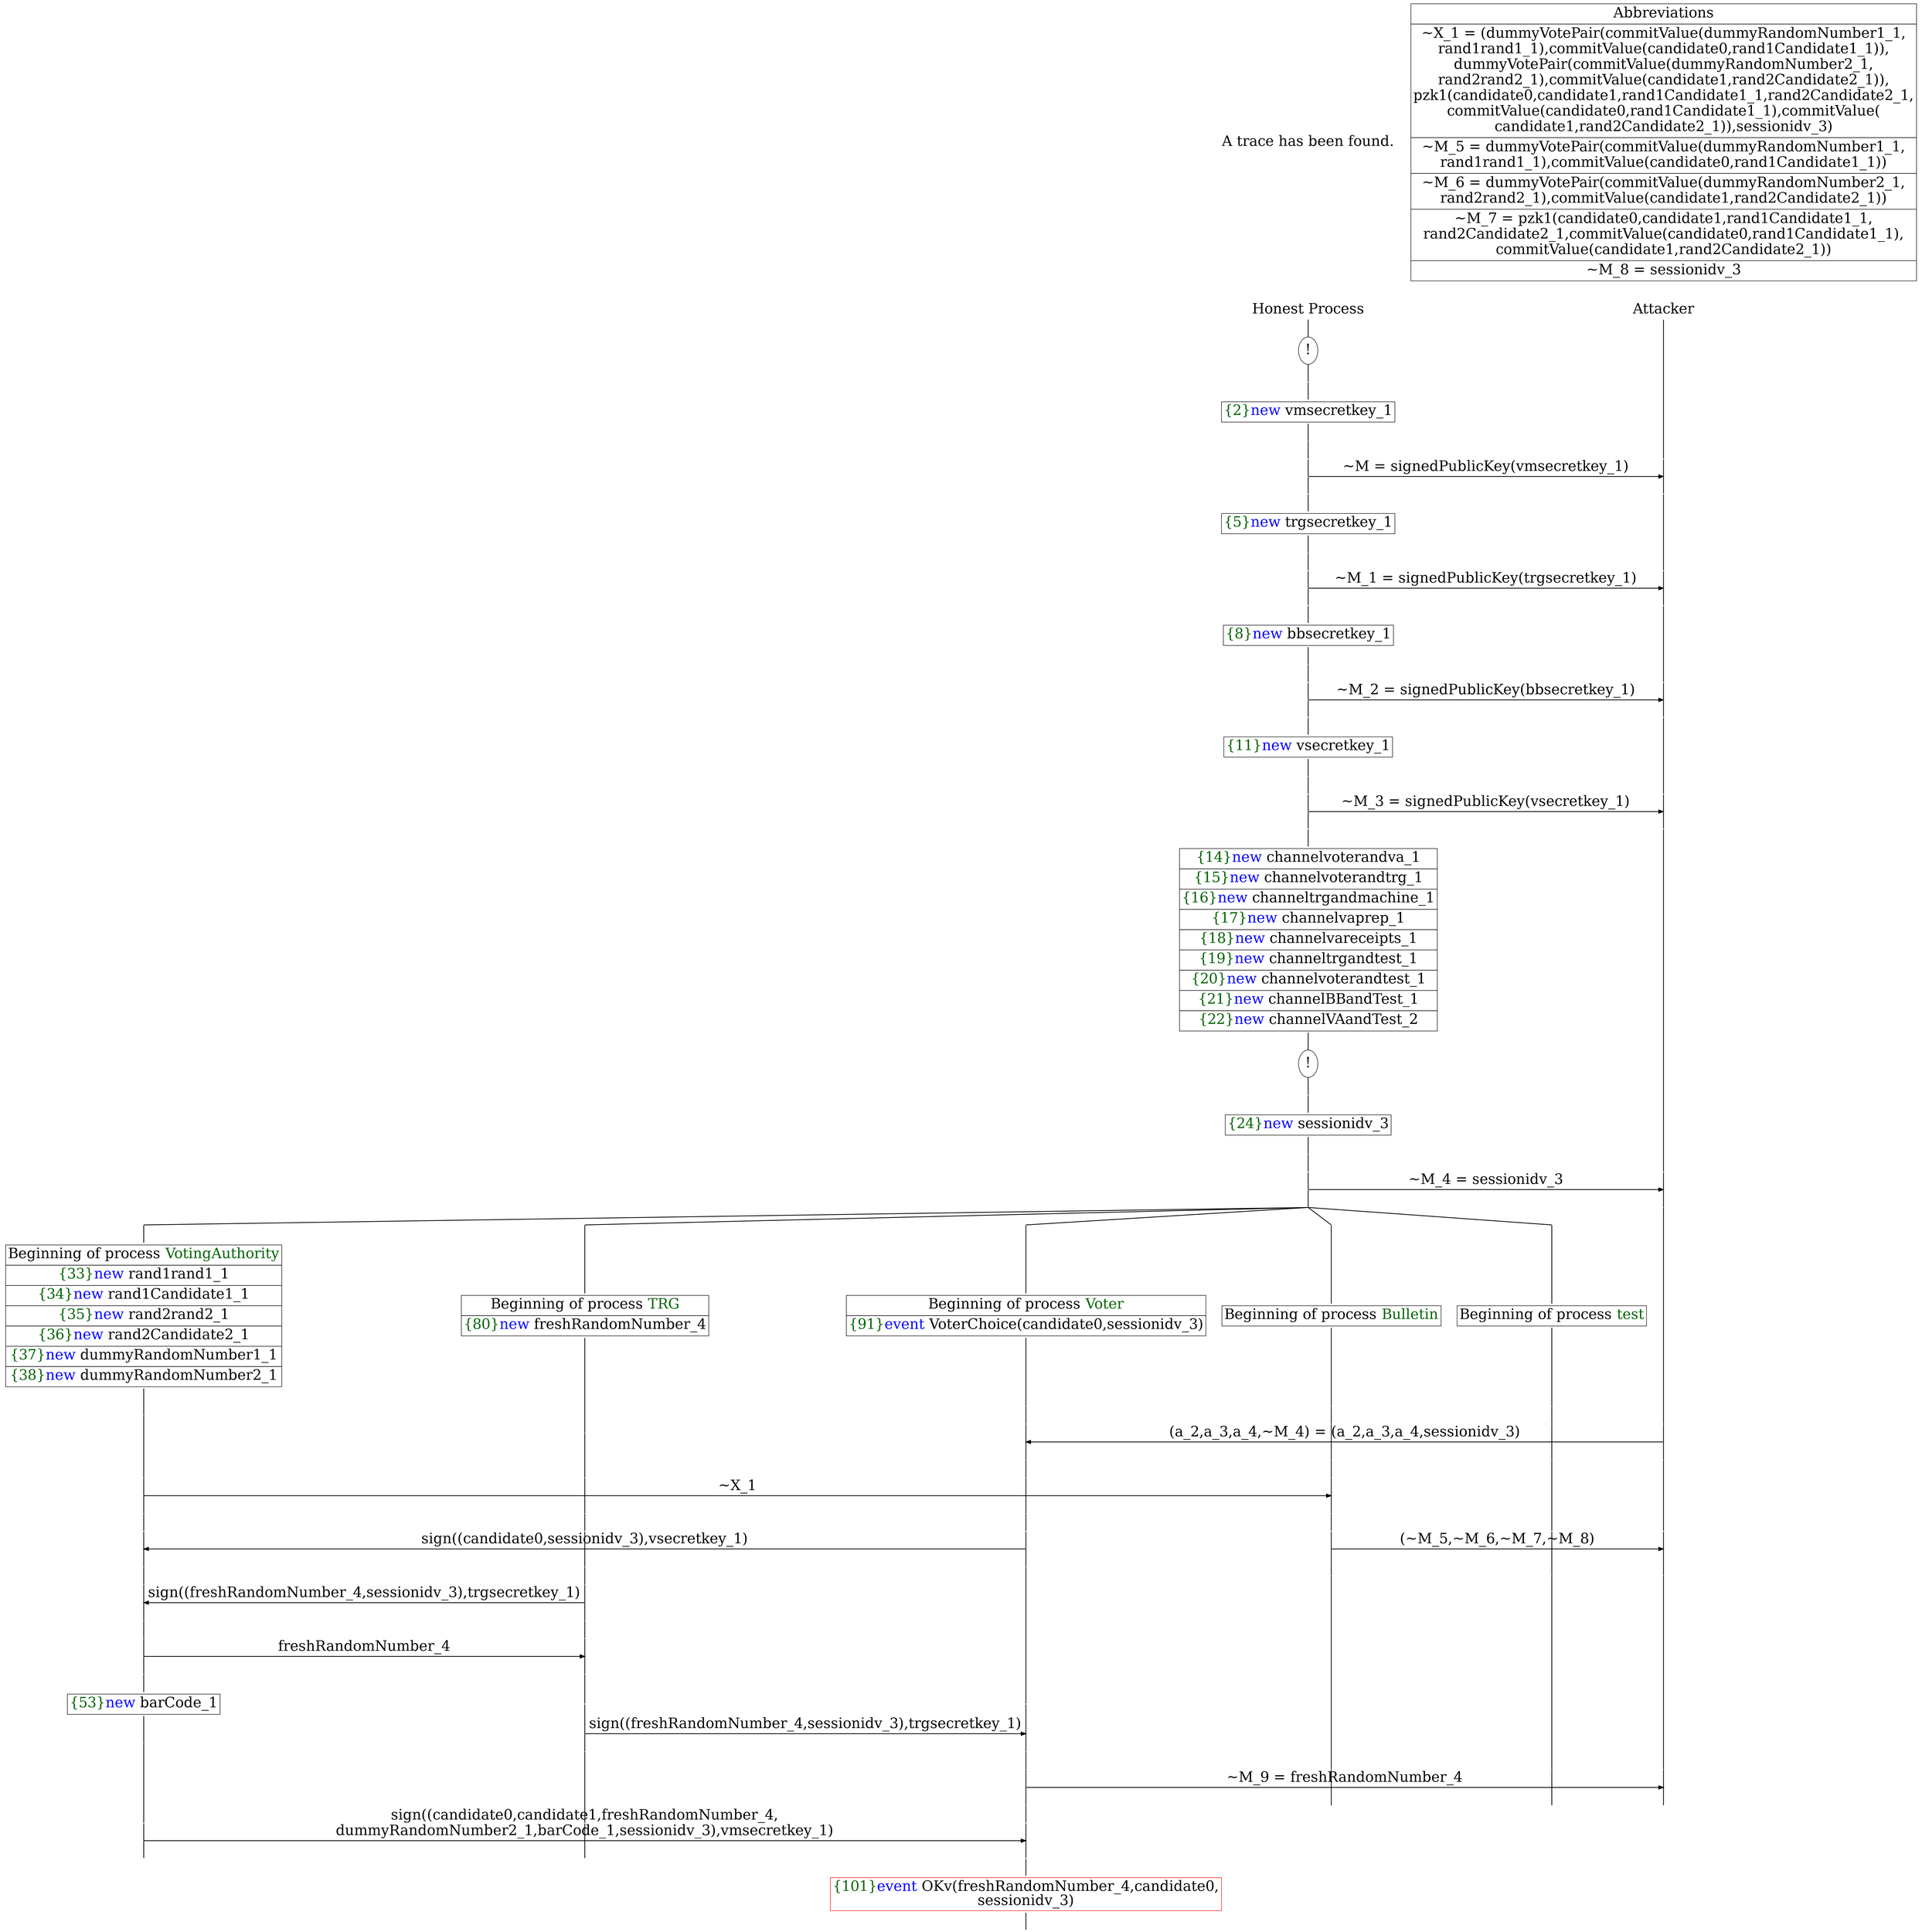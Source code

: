 digraph {
graph [ordering = out]
edge [arrowhead = none, penwidth = 1.6, fontsize = 30]
node [shape = point, width = 0, height = 0, fontsize = 30]
Trace [label = <A trace has been found.<br/>
>, shape = plaintext]
P0__0 [label = "Honest Process", shape = plaintext]
P__0 [label = "Attacker", shape = plaintext]
Trace -> P0__0 [label = "", style = invisible, weight = 100]{rank = same; P0__0 P__0}
P0__0 -> P0__1 [label = <>, weight = 100]
P0__1 [label = "!", shape = ellipse]
P0_0__1 [label = "", fixedsize = false, width = 0, height = 0, shape = none]
P0__1 -> P0_0__1 [label = <>, weight = 100]
P0_0__1 -> P0_0__2 [label = <>, weight = 100]
P0_0__2 [shape = plaintext, label = <<TABLE BORDER="0" CELLBORDER="1" CELLSPACING="0" CELLPADDING="4"> <TR><TD><FONT COLOR="darkgreen">{2}</FONT><FONT COLOR="blue">new </FONT>vmsecretkey_1</TD></TR></TABLE>>]
P0_0__2 -> P0_0__3 [label = <>, weight = 100]
P0_0__3 -> P0_0__4 [label = <>, weight = 100]
P__0 -> P__1 [label = <>, weight = 100]
{rank = same; P__1 P0_0__4}
P0_0__4 -> P0_0__5 [label = <>, weight = 100]
P__1 -> P__2 [label = <>, weight = 100]
{rank = same; P__2 P0_0__5}
P0_0__5 -> P__2 [label = <~M = signedPublicKey(vmsecretkey_1)>, arrowhead = normal]
P0_0__5 -> P0_0__6 [label = <>, weight = 100]
P__2 -> P__3 [label = <>, weight = 100]
{rank = same; P__3 P0_0__6}
P0_0__6 -> P0_0__7 [label = <>, weight = 100]
P0_0__7 [shape = plaintext, label = <<TABLE BORDER="0" CELLBORDER="1" CELLSPACING="0" CELLPADDING="4"> <TR><TD><FONT COLOR="darkgreen">{5}</FONT><FONT COLOR="blue">new </FONT>trgsecretkey_1</TD></TR></TABLE>>]
P0_0__7 -> P0_0__8 [label = <>, weight = 100]
P0_0__8 -> P0_0__9 [label = <>, weight = 100]
P__3 -> P__4 [label = <>, weight = 100]
{rank = same; P__4 P0_0__9}
P0_0__9 -> P0_0__10 [label = <>, weight = 100]
P__4 -> P__5 [label = <>, weight = 100]
{rank = same; P__5 P0_0__10}
P0_0__10 -> P__5 [label = <~M_1 = signedPublicKey(trgsecretkey_1)>, arrowhead = normal]
P0_0__10 -> P0_0__11 [label = <>, weight = 100]
P__5 -> P__6 [label = <>, weight = 100]
{rank = same; P__6 P0_0__11}
P0_0__11 -> P0_0__12 [label = <>, weight = 100]
P0_0__12 [shape = plaintext, label = <<TABLE BORDER="0" CELLBORDER="1" CELLSPACING="0" CELLPADDING="4"> <TR><TD><FONT COLOR="darkgreen">{8}</FONT><FONT COLOR="blue">new </FONT>bbsecretkey_1</TD></TR></TABLE>>]
P0_0__12 -> P0_0__13 [label = <>, weight = 100]
P0_0__13 -> P0_0__14 [label = <>, weight = 100]
P__6 -> P__7 [label = <>, weight = 100]
{rank = same; P__7 P0_0__14}
P0_0__14 -> P0_0__15 [label = <>, weight = 100]
P__7 -> P__8 [label = <>, weight = 100]
{rank = same; P__8 P0_0__15}
P0_0__15 -> P__8 [label = <~M_2 = signedPublicKey(bbsecretkey_1)>, arrowhead = normal]
P0_0__15 -> P0_0__16 [label = <>, weight = 100]
P__8 -> P__9 [label = <>, weight = 100]
{rank = same; P__9 P0_0__16}
P0_0__16 -> P0_0__17 [label = <>, weight = 100]
P0_0__17 [shape = plaintext, label = <<TABLE BORDER="0" CELLBORDER="1" CELLSPACING="0" CELLPADDING="4"> <TR><TD><FONT COLOR="darkgreen">{11}</FONT><FONT COLOR="blue">new </FONT>vsecretkey_1</TD></TR></TABLE>>]
P0_0__17 -> P0_0__18 [label = <>, weight = 100]
P0_0__18 -> P0_0__19 [label = <>, weight = 100]
P__9 -> P__10 [label = <>, weight = 100]
{rank = same; P__10 P0_0__19}
P0_0__19 -> P0_0__20 [label = <>, weight = 100]
P__10 -> P__11 [label = <>, weight = 100]
{rank = same; P__11 P0_0__20}
P0_0__20 -> P__11 [label = <~M_3 = signedPublicKey(vsecretkey_1)>, arrowhead = normal]
P0_0__20 -> P0_0__21 [label = <>, weight = 100]
P__11 -> P__12 [label = <>, weight = 100]
{rank = same; P__12 P0_0__21}
P0_0__21 -> P0_0__22 [label = <>, weight = 100]
P0_0__22 [shape = plaintext, label = <<TABLE BORDER="0" CELLBORDER="1" CELLSPACING="0" CELLPADDING="4"> <TR><TD><FONT COLOR="darkgreen">{14}</FONT><FONT COLOR="blue">new </FONT>channelvoterandva_1</TD></TR><TR><TD><FONT COLOR="darkgreen">{15}</FONT><FONT COLOR="blue">new </FONT>channelvoterandtrg_1</TD></TR><TR><TD><FONT COLOR="darkgreen">{16}</FONT><FONT COLOR="blue">new </FONT>channeltrgandmachine_1</TD></TR><TR><TD><FONT COLOR="darkgreen">{17}</FONT><FONT COLOR="blue">new </FONT>channelvaprep_1</TD></TR><TR><TD><FONT COLOR="darkgreen">{18}</FONT><FONT COLOR="blue">new </FONT>channelvareceipts_1</TD></TR><TR><TD><FONT COLOR="darkgreen">{19}</FONT><FONT COLOR="blue">new </FONT>channeltrgandtest_1</TD></TR><TR><TD><FONT COLOR="darkgreen">{20}</FONT><FONT COLOR="blue">new </FONT>channelvoterandtest_1</TD></TR><TR><TD><FONT COLOR="darkgreen">{21}</FONT><FONT COLOR="blue">new </FONT>channelBBandTest_1</TD></TR><TR><TD><FONT COLOR="darkgreen">{22}</FONT><FONT COLOR="blue">new </FONT>channelVAandTest_2</TD></TR></TABLE>>]
P0_0__22 -> P0_0__23 [label = <>, weight = 100]
P0_0__23 [label = "!", shape = ellipse]
P0_0_0__23 [label = "", fixedsize = false, width = 0, height = 0, shape = none]
P0_0__23 -> P0_0_0__23 [label = <>, weight = 100]
P0_0_0__23 -> P0_0_0__24 [label = <>, weight = 100]
P0_0_0__24 [shape = plaintext, label = <<TABLE BORDER="0" CELLBORDER="1" CELLSPACING="0" CELLPADDING="4"> <TR><TD><FONT COLOR="darkgreen">{24}</FONT><FONT COLOR="blue">new </FONT>sessionidv_3</TD></TR></TABLE>>]
P0_0_0__24 -> P0_0_0__25 [label = <>, weight = 100]
P0_0_0__25 -> P0_0_0__26 [label = <>, weight = 100]
P__12 -> P__13 [label = <>, weight = 100]
{rank = same; P__13 P0_0_0__26}
P0_0_0__26 -> P0_0_0__27 [label = <>, weight = 100]
P__13 -> P__14 [label = <>, weight = 100]
{rank = same; P__14 P0_0_0__27}
P0_0_0__27 -> P__14 [label = <~M_4 = sessionidv_3>, arrowhead = normal]
P0_0_0__27 -> P0_0_0__28 [label = <>, weight = 100]
P__14 -> P__15 [label = <>, weight = 100]
{rank = same; P__15 P0_0_0__28}
/*RPar */
P0_0_0__28 -> P0_0_0_4__28 [label = <>]
P0_0_0__28 -> P0_0_0_3__28 [label = <>]
P0_0_0__28 -> P0_0_0_2__28 [label = <>]
P0_0_0__28 -> P0_0_0_1__28 [label = <>]
P0_0_0__28 -> P0_0_0_0__28 [label = <>]
P0_0_0__28 [label = "", fixedsize = false, width = 0, height = 0, shape = none]
{rank = same; P0_0_0_0__28 P0_0_0_1__28 P0_0_0_2__28 P0_0_0_3__28 P0_0_0_4__28}
P0_0_0_0__28 -> P0_0_0_0__29 [label = <>, weight = 100]
P0_0_0_0__29 [shape = plaintext, label = <<TABLE BORDER="0" CELLBORDER="1" CELLSPACING="0" CELLPADDING="4"> <TR><TD>Beginning of process <FONT COLOR="darkgreen">test</FONT></TD></TR></TABLE>>]
P0_0_0_0__29 -> P0_0_0_0__30 [label = <>, weight = 100]
P0_0_0_1__28 -> P0_0_0_1__29 [label = <>, weight = 100]
P0_0_0_1__29 [shape = plaintext, label = <<TABLE BORDER="0" CELLBORDER="1" CELLSPACING="0" CELLPADDING="4"> <TR><TD>Beginning of process <FONT COLOR="darkgreen">Bulletin</FONT></TD></TR></TABLE>>]
P0_0_0_1__29 -> P0_0_0_1__30 [label = <>, weight = 100]
P0_0_0_2__28 -> P0_0_0_2__29 [label = <>, weight = 100]
P0_0_0_2__29 [shape = plaintext, label = <<TABLE BORDER="0" CELLBORDER="1" CELLSPACING="0" CELLPADDING="4"> <TR><TD>Beginning of process <FONT COLOR="darkgreen">Voter</FONT></TD></TR><TR><TD><FONT COLOR="darkgreen">{91}</FONT><FONT COLOR="blue">event</FONT> VoterChoice(candidate0,sessionidv_3)<br/>
</TD></TR></TABLE>>]
P0_0_0_2__29 -> P0_0_0_2__30 [label = <>, weight = 100]
P0_0_0_3__28 -> P0_0_0_3__29 [label = <>, weight = 100]
P0_0_0_3__29 [shape = plaintext, label = <<TABLE BORDER="0" CELLBORDER="1" CELLSPACING="0" CELLPADDING="4"> <TR><TD>Beginning of process <FONT COLOR="darkgreen">TRG</FONT></TD></TR><TR><TD><FONT COLOR="darkgreen">{80}</FONT><FONT COLOR="blue">new </FONT>freshRandomNumber_4</TD></TR></TABLE>>]
P0_0_0_3__29 -> P0_0_0_3__30 [label = <>, weight = 100]
P0_0_0_4__28 -> P0_0_0_4__29 [label = <>, weight = 100]
P0_0_0_4__29 [shape = plaintext, label = <<TABLE BORDER="0" CELLBORDER="1" CELLSPACING="0" CELLPADDING="4"> <TR><TD>Beginning of process <FONT COLOR="darkgreen">VotingAuthority</FONT></TD></TR><TR><TD><FONT COLOR="darkgreen">{33}</FONT><FONT COLOR="blue">new </FONT>rand1rand1_1</TD></TR><TR><TD><FONT COLOR="darkgreen">{34}</FONT><FONT COLOR="blue">new </FONT>rand1Candidate1_1</TD></TR><TR><TD><FONT COLOR="darkgreen">{35}</FONT><FONT COLOR="blue">new </FONT>rand2rand2_1</TD></TR><TR><TD><FONT COLOR="darkgreen">{36}</FONT><FONT COLOR="blue">new </FONT>rand2Candidate2_1</TD></TR><TR><TD><FONT COLOR="darkgreen">{37}</FONT><FONT COLOR="blue">new </FONT>dummyRandomNumber1_1</TD></TR><TR><TD><FONT COLOR="darkgreen">{38}</FONT><FONT COLOR="blue">new </FONT>dummyRandomNumber2_1</TD></TR></TABLE>>]
P0_0_0_4__29 -> P0_0_0_4__30 [label = <>, weight = 100]
P0_0_0_2__30 -> P0_0_0_2__31 [label = <>, weight = 100]
P0_0_0_1__30 -> P0_0_0_1__31 [label = <>, weight = 100]
P0_0_0_0__30 -> P0_0_0_0__31 [label = <>, weight = 100]
P__15 -> P__16 [label = <>, weight = 100]
{rank = same; P__16 P0_0_0_0__31 P0_0_0_1__31 P0_0_0_2__31}
P0_0_0_2__31 -> P0_0_0_2__32 [label = <>, weight = 100]
P__16 -> P__17 [label = <>, weight = 100]
{rank = same; P__17 P0_0_0_2__32}
P0_0_0_2__32 -> P__17 [label = <(a_2,a_3,a_4,~M_4) = (a_2,a_3,a_4,sessionidv_3)>, dir = back, arrowhead = normal]
P0_0_0_2__32 -> P0_0_0_2__33 [label = <>, weight = 100]
P0_0_0_1__31 -> P0_0_0_1__32 [label = <>, weight = 100]
P0_0_0_0__31 -> P0_0_0_0__32 [label = <>, weight = 100]
P__17 -> P__18 [label = <>, weight = 100]
{rank = same; P__18 P0_0_0_0__32 P0_0_0_1__32 P0_0_0_2__33}
P0_0_0_4__30 -> P0_0_0_4__31 [label = <>, weight = 100]
P0_0_0_3__30 -> P0_0_0_3__31 [label = <>, weight = 100]
P0_0_0_2__33 -> P0_0_0_2__34 [label = <>, weight = 100]
P0_0_0_1__32 -> P0_0_0_1__33 [label = <>, weight = 100]
{rank = same; P0_0_0_1__33 P0_0_0_2__34 P0_0_0_3__31 P0_0_0_4__31}
P0_0_0_4__31 -> P0_0_0_4__32 [label = <>, weight = 100]
P0_0_0_1__33 -> P0_0_0_1__34 [label = <>, weight = 100]
{rank = same; P0_0_0_1__34 P0_0_0_4__32}
P0_0_0_4__32 -> P0_0_0_1__34 [label = <~X_1>, arrowhead = normal]
P0_0_0_4__32 -> P0_0_0_4__33 [label = <>, weight = 100]
P0_0_0_3__31 -> P0_0_0_3__32 [label = <>, weight = 100]
P0_0_0_2__34 -> P0_0_0_2__35 [label = <>, weight = 100]
P0_0_0_1__34 -> P0_0_0_1__35 [label = <>, weight = 100]
{rank = same; P0_0_0_1__35 P0_0_0_2__35 P0_0_0_3__32 P0_0_0_4__33}
P0_0_0_1__35 -> P0_0_0_1__36 [label = <>, weight = 100]
P0_0_0_0__32 -> P0_0_0_0__33 [label = <>, weight = 100]
P__18 -> P__19 [label = <>, weight = 100]
{rank = same; P__19 P0_0_0_0__33 P0_0_0_1__36}
P0_0_0_1__36 -> P0_0_0_1__37 [label = <>, weight = 100]
P__19 -> P__20 [label = <>, weight = 100]
{rank = same; P__20 P0_0_0_1__37}
P0_0_0_1__37 -> P__20 [label = <(~M_5,~M_6,~M_7,~M_8)>, arrowhead = normal]
P0_0_0_1__37 -> P0_0_0_1__38 [label = <>, weight = 100]
P0_0_0_0__33 -> P0_0_0_0__34 [label = <>, weight = 100]
P__20 -> P__21 [label = <>, weight = 100]
{rank = same; P__21 P0_0_0_0__34 P0_0_0_1__38}
P0_0_0_4__33 -> P0_0_0_4__34 [label = <>, weight = 100]
P0_0_0_3__32 -> P0_0_0_3__33 [label = <>, weight = 100]
P0_0_0_2__35 -> P0_0_0_2__36 [label = <>, weight = 100]
{rank = same; P0_0_0_2__36 P0_0_0_3__33 P0_0_0_4__34}
P0_0_0_4__34 -> P0_0_0_4__35 [label = <>, weight = 100]
P0_0_0_2__36 -> P0_0_0_2__37 [label = <>, weight = 100]
{rank = same; P0_0_0_2__37 P0_0_0_4__35}
P0_0_0_4__35 -> P0_0_0_2__37 [label = <sign((candidate0,sessionidv_3),vsecretkey_1)>, dir = back, arrowhead = normal]
P0_0_0_4__35 -> P0_0_0_4__36 [label = <>, weight = 100]
P0_0_0_3__33 -> P0_0_0_3__34 [label = <>, weight = 100]
P0_0_0_2__37 -> P0_0_0_2__38 [label = <>, weight = 100]
{rank = same; P0_0_0_2__38 P0_0_0_3__34 P0_0_0_4__36}
P0_0_0_4__36 -> P0_0_0_4__37 [label = <>, weight = 100]
P0_0_0_3__34 -> P0_0_0_3__35 [label = <>, weight = 100]
{rank = same; P0_0_0_3__35 P0_0_0_4__37}
P0_0_0_4__37 -> P0_0_0_4__38 [label = <>, weight = 100]
P0_0_0_3__35 -> P0_0_0_3__36 [label = <>, weight = 100]
{rank = same; P0_0_0_3__36 P0_0_0_4__38}
P0_0_0_4__38 -> P0_0_0_3__36 [label = <sign((freshRandomNumber_4,sessionidv_3),trgsecretkey_1)>, dir = back, arrowhead = normal]
P0_0_0_4__38 -> P0_0_0_4__39 [label = <>, weight = 100]
P0_0_0_3__36 -> P0_0_0_3__37 [label = <>, weight = 100]
{rank = same; P0_0_0_3__37 P0_0_0_4__39}
P0_0_0_4__39 -> P0_0_0_4__40 [label = <>, weight = 100]
P0_0_0_3__37 -> P0_0_0_3__38 [label = <>, weight = 100]
{rank = same; P0_0_0_3__38 P0_0_0_4__40}
P0_0_0_4__40 -> P0_0_0_4__41 [label = <>, weight = 100]
P0_0_0_3__38 -> P0_0_0_3__39 [label = <>, weight = 100]
{rank = same; P0_0_0_3__39 P0_0_0_4__41}
P0_0_0_4__41 -> P0_0_0_3__39 [label = <freshRandomNumber_4>, arrowhead = normal]
P0_0_0_4__41 -> P0_0_0_4__42 [label = <>, weight = 100]
P0_0_0_3__39 -> P0_0_0_3__40 [label = <>, weight = 100]
{rank = same; P0_0_0_3__40 P0_0_0_4__42}
P0_0_0_4__42 -> P0_0_0_4__43 [label = <>, weight = 100]
P0_0_0_4__43 [shape = plaintext, label = <<TABLE BORDER="0" CELLBORDER="1" CELLSPACING="0" CELLPADDING="4"> <TR><TD><FONT COLOR="darkgreen">{53}</FONT><FONT COLOR="blue">new </FONT>barCode_1</TD></TR></TABLE>>]
P0_0_0_4__43 -> P0_0_0_4__44 [label = <>, weight = 100]
P0_0_0_3__40 -> P0_0_0_3__41 [label = <>, weight = 100]
P0_0_0_2__38 -> P0_0_0_2__39 [label = <>, weight = 100]
{rank = same; P0_0_0_2__39 P0_0_0_3__41}
P0_0_0_3__41 -> P0_0_0_3__42 [label = <>, weight = 100]
P0_0_0_2__39 -> P0_0_0_2__40 [label = <>, weight = 100]
{rank = same; P0_0_0_2__40 P0_0_0_3__42}
P0_0_0_3__42 -> P0_0_0_2__40 [label = <sign((freshRandomNumber_4,sessionidv_3),trgsecretkey_1)>, arrowhead = normal]
P0_0_0_3__42 -> P0_0_0_3__43 [label = <>, weight = 100]
P0_0_0_2__40 -> P0_0_0_2__41 [label = <>, weight = 100]
{rank = same; P0_0_0_2__41 P0_0_0_3__43}
P0_0_0_2__41 -> P0_0_0_2__42 [label = <>, weight = 100]
P0_0_0_1__38 -> P0_0_0_1__39 [label = <>, weight = 100]
P0_0_0_0__34 -> P0_0_0_0__35 [label = <>, weight = 100]
P__21 -> P__22 [label = <>, weight = 100]
{rank = same; P__22 P0_0_0_0__35 P0_0_0_1__39 P0_0_0_2__42}
P0_0_0_2__42 -> P0_0_0_2__43 [label = <>, weight = 100]
P__22 -> P__23 [label = <>, weight = 100]
{rank = same; P__23 P0_0_0_2__43}
P0_0_0_2__43 -> P__23 [label = <~M_9 = freshRandomNumber_4>, arrowhead = normal]
P0_0_0_2__43 -> P0_0_0_2__44 [label = <>, weight = 100]
P0_0_0_1__39 -> P0_0_0_1__40 [label = <>, weight = 100]
P0_0_0_0__35 -> P0_0_0_0__36 [label = <>, weight = 100]
P__23 -> P__24 [label = <>, weight = 100]
{rank = same; P__24 P0_0_0_0__36 P0_0_0_1__40 P0_0_0_2__44}
P0_0_0_4__44 -> P0_0_0_4__45 [label = <>, weight = 100]
P0_0_0_3__43 -> P0_0_0_3__44 [label = <>, weight = 100]
P0_0_0_2__44 -> P0_0_0_2__45 [label = <>, weight = 100]
{rank = same; P0_0_0_2__45 P0_0_0_3__44 P0_0_0_4__45}
P0_0_0_4__45 -> P0_0_0_4__46 [label = <>, weight = 100]
P0_0_0_2__45 -> P0_0_0_2__46 [label = <>, weight = 100]
{rank = same; P0_0_0_2__46 P0_0_0_4__46}
P0_0_0_4__46 -> P0_0_0_2__46 [label = <sign((candidate0,candidate1,freshRandomNumber_4,<br/>
dummyRandomNumber2_1,barCode_1,sessionidv_3),vmsecretkey_1)>, arrowhead = normal]
P0_0_0_4__46 -> P0_0_0_4__47 [label = <>, weight = 100]
P0_0_0_3__44 -> P0_0_0_3__45 [label = <>, weight = 100]
P0_0_0_2__46 -> P0_0_0_2__47 [label = <>, weight = 100]
{rank = same; P0_0_0_2__47 P0_0_0_3__45 P0_0_0_4__47}
P0_0_0_2__47 -> P0_0_0_2__48 [label = <>, weight = 100]
P0_0_0_2__48 [color = red, shape = plaintext, label = <<TABLE BORDER="0" CELLBORDER="1" CELLSPACING="0" CELLPADDING="4"> <TR><TD><FONT COLOR="darkgreen">{101}</FONT><FONT COLOR="blue">event</FONT> OKv(freshRandomNumber_4,candidate0,<br/>
sessionidv_3)</TD></TR></TABLE>>]
P0_0_0_2__48 -> P0_0_0_2__49 [label = <>, weight = 100]
Abbrev [shape = plaintext, label = <<TABLE BORDER="0" CELLBORDER="1" CELLSPACING="0" CELLPADDING="4"><TR> <TD> Abbreviations </TD></TR><TR><TD>~X_1 = (dummyVotePair(commitValue(dummyRandomNumber1_1,<br/>
rand1rand1_1),commitValue(candidate0,rand1Candidate1_1)),<br/>
dummyVotePair(commitValue(dummyRandomNumber2_1,<br/>
rand2rand2_1),commitValue(candidate1,rand2Candidate2_1)),<br/>
pzk1(candidate0,candidate1,rand1Candidate1_1,rand2Candidate2_1,<br/>
commitValue(candidate0,rand1Candidate1_1),commitValue(<br/>
candidate1,rand2Candidate2_1)),sessionidv_3)</TD></TR><TR><TD>~M_5 = dummyVotePair(commitValue(dummyRandomNumber1_1,<br/>
rand1rand1_1),commitValue(candidate0,rand1Candidate1_1))</TD></TR><TR><TD>~M_6 = dummyVotePair(commitValue(dummyRandomNumber2_1,<br/>
rand2rand2_1),commitValue(candidate1,rand2Candidate2_1))</TD></TR><TR><TD>~M_7 = pzk1(candidate0,candidate1,rand1Candidate1_1,<br/>
rand2Candidate2_1,commitValue(candidate0,rand1Candidate1_1),<br/>
commitValue(candidate1,rand2Candidate2_1))</TD></TR><TR><TD>~M_8 = sessionidv_3</TD></TR></TABLE>>]Abbrev -> P__0 [style = invisible, weight =100]}